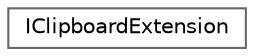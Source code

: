digraph "Graphical Class Hierarchy"
{
 // INTERACTIVE_SVG=YES
 // LATEX_PDF_SIZE
  bgcolor="transparent";
  edge [fontname=Helvetica,fontsize=10,labelfontname=Helvetica,labelfontsize=10];
  node [fontname=Helvetica,fontsize=10,shape=box,height=0.2,width=0.4];
  rankdir="LR";
  Node0 [id="Node000000",label="IClipboardExtension",height=0.2,width=0.4,color="grey40", fillcolor="white", style="filled",URL="$d8/d18/classIClipboardExtension.html",tooltip=" "];
}
